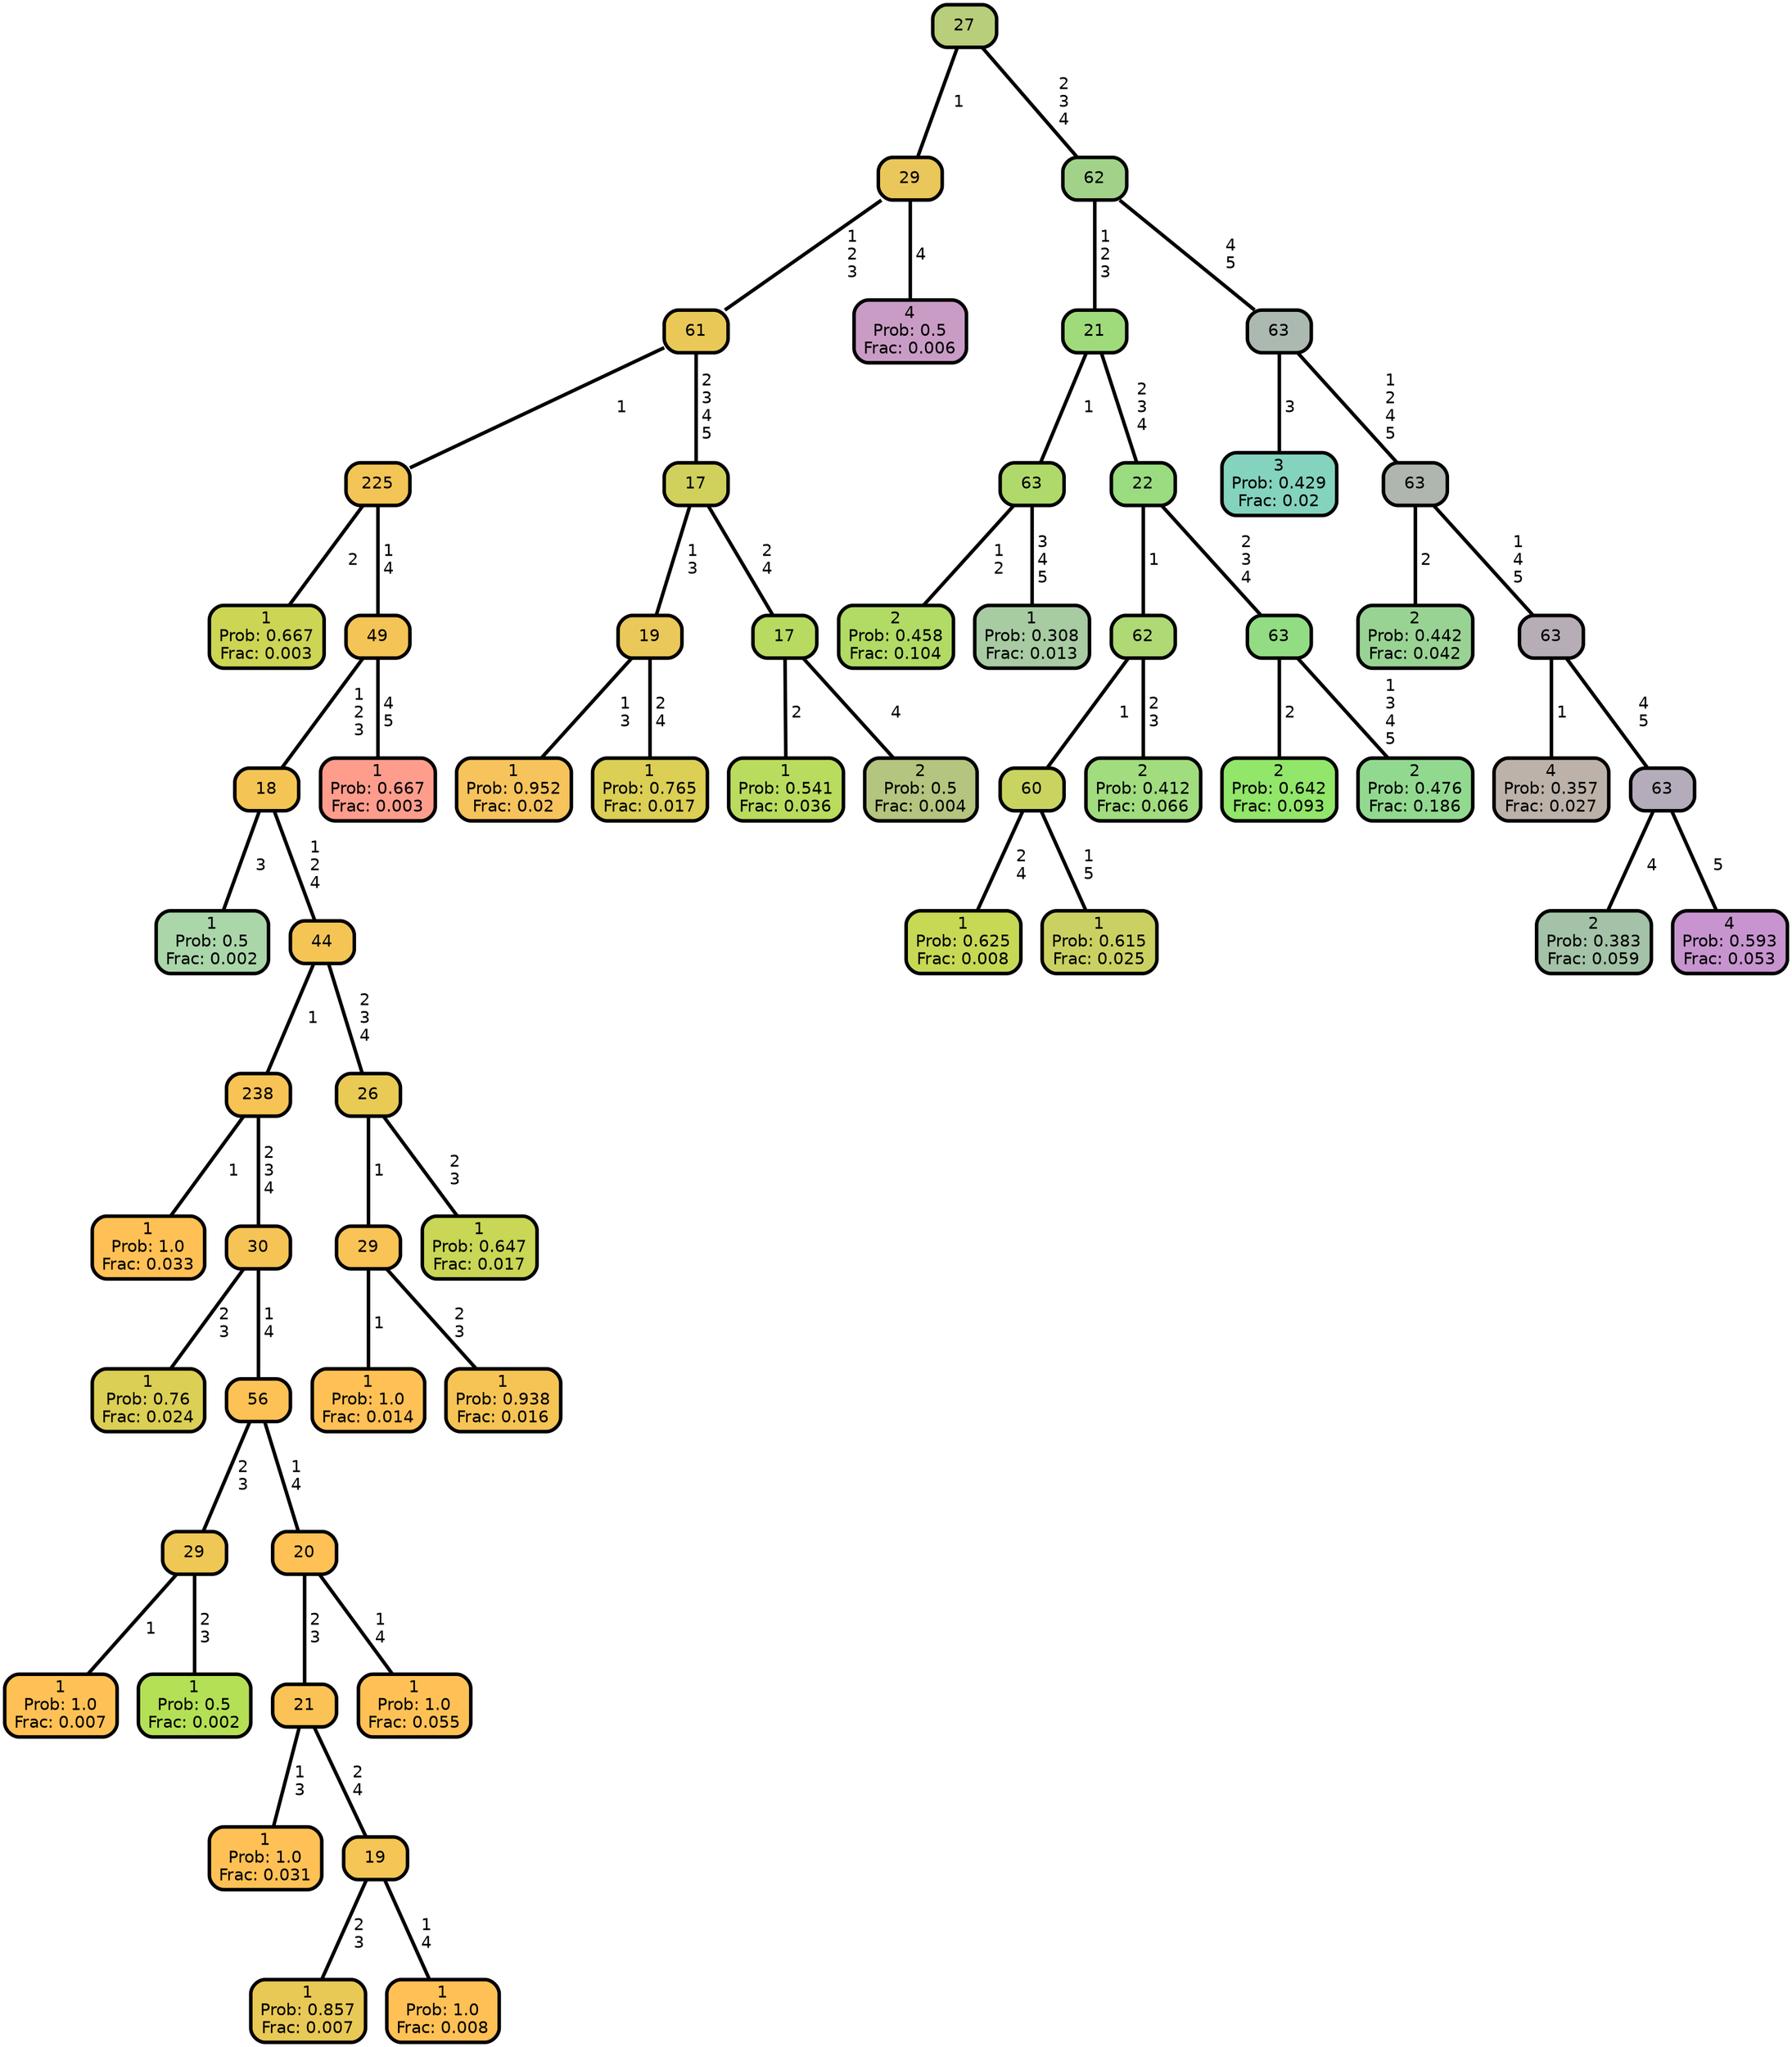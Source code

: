 graph Tree {
node [shape=box, style="filled, rounded",color="black",penwidth="3",fontcolor="black",                 fontname=helvetica] ;
graph [ranksep="0 equally", splines=straight,                 bgcolor=transparent, dpi=200] ;
edge [fontname=helvetica, color=black] ;
0 [label="1
Prob: 0.667
Frac: 0.003", fillcolor="#cdd555"] ;
1 [label="225", fillcolor="#f3c556"] ;
2 [label="1
Prob: 0.5
Frac: 0.002", fillcolor="#aad6aa"] ;
3 [label="18", fillcolor="#f4c555"] ;
4 [label="1
Prob: 1.0
Frac: 0.033", fillcolor="#ffc155"] ;
5 [label="238", fillcolor="#f8c355"] ;
6 [label="1
Prob: 0.76
Frac: 0.024", fillcolor="#dbcf55"] ;
7 [label="30", fillcolor="#f6c455"] ;
8 [label="1
Prob: 1.0
Frac: 0.007", fillcolor="#ffc155"] ;
9 [label="29", fillcolor="#eec755"] ;
10 [label="1
Prob: 0.5
Frac: 0.002", fillcolor="#b4e055"] ;
11 [label="56", fillcolor="#fcc255"] ;
12 [label="1
Prob: 1.0
Frac: 0.031", fillcolor="#ffc155"] ;
13 [label="21", fillcolor="#fbc255"] ;
14 [label="1
Prob: 0.857
Frac: 0.007", fillcolor="#e9c955"] ;
15 [label="19", fillcolor="#f5c555"] ;
16 [label="1
Prob: 1.0
Frac: 0.008", fillcolor="#ffc155"] ;
17 [label="20", fillcolor="#fdc155"] ;
18 [label="1
Prob: 1.0
Frac: 0.055", fillcolor="#ffc155"] ;
19 [label="44", fillcolor="#f4c555"] ;
20 [label="1
Prob: 1.0
Frac: 0.014", fillcolor="#ffc155"] ;
21 [label="29", fillcolor="#fac355"] ;
22 [label="1
Prob: 0.938
Frac: 0.016", fillcolor="#f5c455"] ;
23 [label="26", fillcolor="#e8ca55"] ;
24 [label="1
Prob: 0.647
Frac: 0.017", fillcolor="#cad655"] ;
25 [label="49", fillcolor="#f4c456"] ;
26 [label="1
Prob: 0.667
Frac: 0.003", fillcolor="#ff9d8d"] ;
27 [label="61", fillcolor="#eac858"] ;
28 [label="1
Prob: 0.952
Frac: 0.02", fillcolor="#f6c35d"] ;
29 [label="19", fillcolor="#eac859"] ;
30 [label="1
Prob: 0.765
Frac: 0.017", fillcolor="#dbcf55"] ;
31 [label="17", fillcolor="#d0d15d"] ;
32 [label="1
Prob: 0.541
Frac: 0.036", fillcolor="#b9dc5e"] ;
33 [label="17", fillcolor="#b8da61"] ;
34 [label="2
Prob: 0.5
Frac: 0.004", fillcolor="#b4c57f"] ;
35 [label="29", fillcolor="#eac75a"] ;
36 [label="4
Prob: 0.5
Frac: 0.006", fillcolor="#c99cc6"] ;
37 [label="27", fillcolor="#b8ce7b"] ;
38 [label="2
Prob: 0.458
Frac: 0.104", fillcolor="#b1db64"] ;
39 [label="63", fillcolor="#b0d96b"] ;
40 [label="1
Prob: 0.308
Frac: 0.013", fillcolor="#a8cba3"] ;
41 [label="21", fillcolor="#9fdb7b"] ;
42 [label="1
Prob: 0.625
Frac: 0.008", fillcolor="#c7d855"] ;
43 [label="60", fillcolor="#c9d35f"] ;
44 [label="1
Prob: 0.615
Frac: 0.025", fillcolor="#cad162"] ;
45 [label="62", fillcolor="#aed974"] ;
46 [label="2
Prob: 0.412
Frac: 0.066", fillcolor="#a1dc7f"] ;
47 [label="22", fillcolor="#9adc7f"] ;
48 [label="2
Prob: 0.642
Frac: 0.093", fillcolor="#92e66a"] ;
49 [label="63", fillcolor="#92dd83"] ;
50 [label="2
Prob: 0.476
Frac: 0.186", fillcolor="#92d990"] ;
51 [label="62", fillcolor="#a2d28a"] ;
52 [label="3
Prob: 0.429
Frac: 0.02", fillcolor="#84d3be"] ;
53 [label="63", fillcolor="#abb9b0"] ;
54 [label="2
Prob: 0.442
Frac: 0.042", fillcolor="#99d394"] ;
55 [label="63", fillcolor="#afb6af"] ;
56 [label="4
Prob: 0.357
Frac: 0.027", fillcolor="#bcb2aa"] ;
57 [label="63", fillcolor="#b6adb7"] ;
58 [label="2
Prob: 0.383
Frac: 0.059", fillcolor="#a3c2a7"] ;
59 [label="63", fillcolor="#b4acba"] ;
60 [label="4
Prob: 0.593
Frac: 0.053", fillcolor="#c794cf"] ;
1 -- 0 [label=" 2",penwidth=3] ;
1 -- 25 [label=" 1\n 4",penwidth=3] ;
3 -- 2 [label=" 3",penwidth=3] ;
3 -- 19 [label=" 1\n 2\n 4",penwidth=3] ;
5 -- 4 [label=" 1",penwidth=3] ;
5 -- 7 [label=" 2\n 3\n 4",penwidth=3] ;
7 -- 6 [label=" 2\n 3",penwidth=3] ;
7 -- 11 [label=" 1\n 4",penwidth=3] ;
9 -- 8 [label=" 1",penwidth=3] ;
9 -- 10 [label=" 2\n 3",penwidth=3] ;
11 -- 9 [label=" 2\n 3",penwidth=3] ;
11 -- 17 [label=" 1\n 4",penwidth=3] ;
13 -- 12 [label=" 1\n 3",penwidth=3] ;
13 -- 15 [label=" 2\n 4",penwidth=3] ;
15 -- 14 [label=" 2\n 3",penwidth=3] ;
15 -- 16 [label=" 1\n 4",penwidth=3] ;
17 -- 13 [label=" 2\n 3",penwidth=3] ;
17 -- 18 [label=" 1\n 4",penwidth=3] ;
19 -- 5 [label=" 1",penwidth=3] ;
19 -- 23 [label=" 2\n 3\n 4",penwidth=3] ;
21 -- 20 [label=" 1",penwidth=3] ;
21 -- 22 [label=" 2\n 3",penwidth=3] ;
23 -- 21 [label=" 1",penwidth=3] ;
23 -- 24 [label=" 2\n 3",penwidth=3] ;
25 -- 3 [label=" 1\n 2\n 3",penwidth=3] ;
25 -- 26 [label=" 4\n 5",penwidth=3] ;
27 -- 1 [label=" 1",penwidth=3] ;
27 -- 31 [label=" 2\n 3\n 4\n 5",penwidth=3] ;
29 -- 28 [label=" 1\n 3",penwidth=3] ;
29 -- 30 [label=" 2\n 4",penwidth=3] ;
31 -- 29 [label=" 1\n 3",penwidth=3] ;
31 -- 33 [label=" 2\n 4",penwidth=3] ;
33 -- 32 [label=" 2",penwidth=3] ;
33 -- 34 [label=" 4",penwidth=3] ;
35 -- 27 [label=" 1\n 2\n 3",penwidth=3] ;
35 -- 36 [label=" 4",penwidth=3] ;
37 -- 35 [label=" 1",penwidth=3] ;
37 -- 51 [label=" 2\n 3\n 4",penwidth=3] ;
39 -- 38 [label=" 1\n 2",penwidth=3] ;
39 -- 40 [label=" 3\n 4\n 5",penwidth=3] ;
41 -- 39 [label=" 1",penwidth=3] ;
41 -- 47 [label=" 2\n 3\n 4",penwidth=3] ;
43 -- 42 [label=" 2\n 4",penwidth=3] ;
43 -- 44 [label=" 1\n 5",penwidth=3] ;
45 -- 43 [label=" 1",penwidth=3] ;
45 -- 46 [label=" 2\n 3",penwidth=3] ;
47 -- 45 [label=" 1",penwidth=3] ;
47 -- 49 [label=" 2\n 3\n 4",penwidth=3] ;
49 -- 48 [label=" 2",penwidth=3] ;
49 -- 50 [label=" 1\n 3\n 4\n 5",penwidth=3] ;
51 -- 41 [label=" 1\n 2\n 3",penwidth=3] ;
51 -- 53 [label=" 4\n 5",penwidth=3] ;
53 -- 52 [label=" 3",penwidth=3] ;
53 -- 55 [label=" 1\n 2\n 4\n 5",penwidth=3] ;
55 -- 54 [label=" 2",penwidth=3] ;
55 -- 57 [label=" 1\n 4\n 5",penwidth=3] ;
57 -- 56 [label=" 1",penwidth=3] ;
57 -- 59 [label=" 4\n 5",penwidth=3] ;
59 -- 58 [label=" 4",penwidth=3] ;
59 -- 60 [label=" 5",penwidth=3] ;
{rank = same;}}